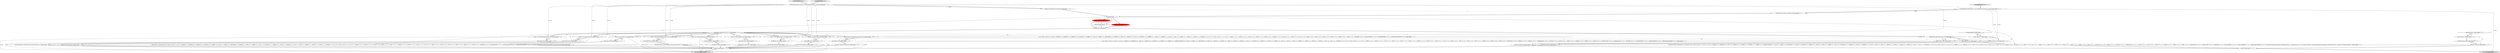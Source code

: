 digraph {
51 [style = filled, label = "getInterpreter().adaptivePredict(_input,40,_ctx)@@@9@@@['0', '0', '1']", fillcolor = white, shape = diamond image = "AAA0AAABBB3BBB"];
29 [style = filled, label = "int _la@@@5@@@['1', '1', '1']", fillcolor = white, shape = ellipse image = "AAA0AAABBB1BBB"];
0 [style = filled, label = "setState(594)@@@7@@@['1', '0', '0']", fillcolor = red, shape = ellipse image = "AAA1AAABBB1BBB"];
11 [style = filled, label = "_localctx = new FunctionContext(_localctx)@@@55@@@['1', '1', '0']", fillcolor = white, shape = ellipse image = "AAA0AAABBB1BBB"];
38 [style = filled, label = "enterOuterAlt(_localctx,4)@@@32@@@['1', '1', '0']", fillcolor = white, shape = ellipse image = "AAA0AAABBB1BBB"];
22 [style = filled, label = "return _localctx@@@101@@@['1', '1', '0']", fillcolor = lightgray, shape = ellipse image = "AAA0AAABBB1BBB"];
41 [style = filled, label = "setState(589)@@@7@@@['0', '1', '0']", fillcolor = red, shape = ellipse image = "AAA1AAABBB2BBB"];
26 [style = filled, label = "(((_la) & ~0x3f) == 0 && ((1L << _la) & ((1L << ANALYZE) | (1L << ANALYZED) | (1L << CATALOGS) | (1L << COLUMNS) | (1L << CURRENT) | (1L << DAY) | (1L << DEBUG) | (1L << EXECUTABLE) | (1L << EXPLAIN) | (1L << FIRST) | (1L << FORMAT) | (1L << FULL) | (1L << FUNCTIONS) | (1L << GRAPHVIZ) | (1L << HOUR) | (1L << INTERVAL) | (1L << LAST) | (1L << LIMIT) | (1L << MAPPED) | (1L << MINUTE) | (1L << MONTH) | (1L << OPTIMIZED))) != 0) || ((((_la - 67)) & ~0x3f) == 0 && ((1L << (_la - 67)) & ((1L << (PARSED - 67)) | (1L << (PHYSICAL - 67)) | (1L << (PLAN - 67)) | (1L << (RLIKE - 67)) | (1L << (QUERY - 67)) | (1L << (SCHEMAS - 67)) | (1L << (SECOND - 67)) | (1L << (SHOW - 67)) | (1L << (SYS - 67)) | (1L << (TABLES - 67)) | (1L << (TEXT - 67)) | (1L << (TYPE - 67)) | (1L << (TYPES - 67)) | (1L << (VERIFY - 67)) | (1L << (YEAR - 67)) | (1L << (IDENTIFIER - 67)) | (1L << (DIGIT_IDENTIFIER - 67)) | (1L << (QUOTED_IDENTIFIER - 67)) | (1L << (BACKQUOTED_IDENTIFIER - 67)))) != 0)@@@43@@@['1', '1', '0']", fillcolor = white, shape = diamond image = "AAA0AAABBB1BBB"];
52 [style = filled, label = "{setState(323)match(T__0)setState(332)_la = _input.LA(1)if ((((_la) & ~0x3f) == 0 && ((1L << _la) & ((1L << T__0) | (1L << ANALYZE) | (1L << ANALYZED) | (1L << CAST) | (1L << CATALOGS) | (1L << COLUMNS) | (1L << CONVERT) | (1L << CURRENT) | (1L << CURRENT_TIMESTAMP) | (1L << DAY) | (1L << DEBUG) | (1L << EXECUTABLE) | (1L << EXISTS) | (1L << EXPLAIN) | (1L << EXTRACT) | (1L << FALSE) | (1L << FIRST) | (1L << FORMAT) | (1L << FULL) | (1L << FUNCTIONS) | (1L << GRAPHVIZ) | (1L << HOUR) | (1L << INTERVAL) | (1L << LAST) | (1L << LEFT) | (1L << LIMIT) | (1L << MAPPED) | (1L << MATCH) | (1L << MINUTE) | (1L << MONTH) | (1L << NOT) | (1L << NULL) | (1L << OPTIMIZED))) != 0) || ((((_la - 67)) & ~0x3f) == 0 && ((1L << (_la - 67)) & ((1L << (PARSED - 67)) | (1L << (PHYSICAL - 67)) | (1L << (PLAN - 67)) | (1L << (RIGHT - 67)) | (1L << (RLIKE - 67)) | (1L << (QUERY - 67)) | (1L << (SCHEMAS - 67)) | (1L << (SECOND - 67)) | (1L << (SHOW - 67)) | (1L << (SYS - 67)) | (1L << (TABLES - 67)) | (1L << (TEXT - 67)) | (1L << (TRUE - 67)) | (1L << (TYPE - 67)) | (1L << (TYPES - 67)) | (1L << (VERIFY - 67)) | (1L << (YEAR - 67)) | (1L << (FUNCTION_ESC - 67)) | (1L << (DATE_ESC - 67)) | (1L << (TIME_ESC - 67)) | (1L << (TIMESTAMP_ESC - 67)) | (1L << (GUID_ESC - 67)) | (1L << (PLUS - 67)) | (1L << (MINUS - 67)) | (1L << (ASTERISK - 67)) | (1L << (PARAM - 67)) | (1L << (STRING - 67)) | (1L << (INTEGER_VALUE - 67)) | (1L << (DECIMAL_VALUE - 67)) | (1L << (IDENTIFIER - 67)) | (1L << (DIGIT_IDENTIFIER - 67)) | (1L << (QUOTED_IDENTIFIER - 67)) | (1L << (BACKQUOTED_IDENTIFIER - 67)))) != 0)) {{setState(324)expression()setState(329)_errHandler.sync(this)_la = _input.LA(1)while (_la == T__2) {{{setState(325)match(T__2)setState(326)expression()}}setState(331)_errHandler.sync(this)_la = _input.LA(1)}}}setState(334)match(T__1)}@@@11@@@['0', '0', '1']", fillcolor = white, shape = ellipse image = "AAA0AAABBB3BBB"];
31 [style = filled, label = "_errHandler.recover(this,re)@@@96@@@['1', '1', '0']", fillcolor = white, shape = ellipse image = "AAA0AAABBB1BBB"];
13 [style = filled, label = "{setState(579)functionExpression()}@@@57@@@['1', '1', '0']", fillcolor = white, shape = ellipse image = "AAA0AAABBB1BBB"];
18 [style = filled, label = "enterOuterAlt(_localctx,2)@@@18@@@['1', '1', '0']", fillcolor = white, shape = ellipse image = "AAA0AAABBB1BBB"];
20 [style = filled, label = "{setState(585)match(T__0)setState(586)expression()setState(587)match(T__1)}@@@82@@@['1', '1', '0']", fillcolor = white, shape = ellipse image = "AAA0AAABBB1BBB"];
33 [style = filled, label = "primaryExpression['1', '0', '0']", fillcolor = lightgray, shape = diamond image = "AAA0AAABBB1BBB"];
25 [style = filled, label = "enterOuterAlt(_localctx,3)@@@25@@@['1', '1', '0']", fillcolor = white, shape = ellipse image = "AAA0AAABBB1BBB"];
40 [style = filled, label = "enterOuterAlt(_localctx,5)@@@39@@@['1', '1', '0']", fillcolor = white, shape = ellipse image = "AAA0AAABBB1BBB"];
42 [style = filled, label = "primaryExpression['0', '1', '0']", fillcolor = lightgray, shape = diamond image = "AAA0AAABBB2BBB"];
49 [style = filled, label = "enterOuterAlt(_localctx,2)@@@42@@@['0', '0', '1']", fillcolor = white, shape = ellipse image = "AAA0AAABBB3BBB"];
19 [style = filled, label = "_localctx = new ConstantDefaultContext(_localctx)@@@31@@@['1', '1', '0']", fillcolor = white, shape = ellipse image = "AAA0AAABBB1BBB"];
21 [style = filled, label = "PrimaryExpressionContext _localctx = new PrimaryExpressionContext(_ctx,getState())@@@3@@@['1', '1', '0']", fillcolor = white, shape = ellipse image = "AAA0AAABBB1BBB"];
23 [style = filled, label = "{setState(569)castExpression()}@@@12@@@['1', '1', '0']", fillcolor = white, shape = ellipse image = "AAA0AAABBB1BBB"];
15 [style = filled, label = "enterOuterAlt(_localctx,7)@@@63@@@['1', '1', '0']", fillcolor = white, shape = ellipse image = "AAA0AAABBB1BBB"];
54 [style = filled, label = "_errHandler.recover(this,re)@@@53@@@['0', '0', '1']", fillcolor = white, shape = ellipse image = "AAA0AAABBB3BBB"];
8 [style = filled, label = "getInterpreter().adaptivePredict(_input,79,_ctx)@@@9@@@['1', '1', '0']", fillcolor = white, shape = diamond image = "AAA0AAABBB1BBB"];
17 [style = filled, label = "_localctx = new ExtractContext(_localctx)@@@17@@@['1', '1', '0']", fillcolor = white, shape = ellipse image = "AAA0AAABBB1BBB"];
50 [style = filled, label = "enterRule(_localctx,24,RULE_groupingExpressions)@@@4@@@['0', '0', '1']", fillcolor = white, shape = ellipse image = "AAA0AAABBB3BBB"];
46 [style = filled, label = "{exitRule()}@@@55@@@['0', '0', '1']", fillcolor = white, shape = ellipse image = "AAA0AAABBB3BBB"];
53 [style = filled, label = "RecognitionException re@@@50@@@['0', '0', '1']", fillcolor = white, shape = diamond image = "AAA0AAABBB3BBB"];
6 [style = filled, label = "enterRule(_localctx,60,RULE_primaryExpression)@@@4@@@['1', '1', '0']", fillcolor = white, shape = ellipse image = "AAA0AAABBB1BBB"];
28 [style = filled, label = "_localctx = new CurrentDateTimeFunctionContext(_localctx)@@@24@@@['1', '1', '0']", fillcolor = white, shape = ellipse image = "AAA0AAABBB1BBB"];
43 [style = filled, label = "_errHandler.reportError(this,re)@@@52@@@['0', '0', '1']", fillcolor = white, shape = ellipse image = "AAA0AAABBB3BBB"];
56 [style = filled, label = "setState(336)@@@7@@@['0', '0', '1']", fillcolor = white, shape = ellipse image = "AAA0AAABBB3BBB"];
37 [style = filled, label = "enterOuterAlt(_localctx,8)@@@74@@@['1', '1', '0']", fillcolor = white, shape = ellipse image = "AAA0AAABBB1BBB"];
24 [style = filled, label = "enterOuterAlt(_localctx,9)@@@81@@@['1', '1', '0']", fillcolor = white, shape = ellipse image = "AAA0AAABBB1BBB"];
16 [style = filled, label = "_localctx = new ParenthesizedExpressionContext(_localctx)@@@80@@@['1', '1', '0']", fillcolor = white, shape = ellipse image = "AAA0AAABBB1BBB"];
5 [style = filled, label = "{setState(570)extractExpression()}@@@19@@@['1', '1', '0']", fillcolor = white, shape = ellipse image = "AAA0AAABBB1BBB"];
32 [style = filled, label = "RecognitionException re@@@93@@@['1', '1', '0']", fillcolor = white, shape = diamond image = "AAA0AAABBB1BBB"];
44 [style = filled, label = "groupingExpressions['0', '0', '1']", fillcolor = lightgray, shape = diamond image = "AAA0AAABBB3BBB"];
58 [style = filled, label = "GroupingExpressionsContext _localctx = new GroupingExpressionsContext(_ctx,getState())@@@3@@@['0', '0', '1']", fillcolor = white, shape = ellipse image = "AAA0AAABBB3BBB"];
55 [style = filled, label = "enterOuterAlt(_localctx,1)@@@10@@@['0', '0', '1']", fillcolor = white, shape = ellipse image = "AAA0AAABBB3BBB"];
14 [style = filled, label = "enterOuterAlt(_localctx,6)@@@56@@@['1', '1', '0']", fillcolor = white, shape = ellipse image = "AAA0AAABBB1BBB"];
35 [style = filled, label = "_localctx = new SubqueryExpressionContext(_localctx)@@@62@@@['1', '1', '0']", fillcolor = white, shape = ellipse image = "AAA0AAABBB1BBB"];
34 [style = filled, label = "{setState(584)qualifiedName()}@@@75@@@['1', '1', '0']", fillcolor = white, shape = ellipse image = "AAA0AAABBB1BBB"];
12 [style = filled, label = "enterOuterAlt(_localctx,1)@@@11@@@['1', '1', '0']", fillcolor = white, shape = ellipse image = "AAA0AAABBB1BBB"];
1 [style = filled, label = "_localctx.exception = re@@@94@@@['1', '1', '0']", fillcolor = white, shape = ellipse image = "AAA0AAABBB1BBB"];
3 [style = filled, label = "_localctx = new DereferenceContext(_localctx)@@@73@@@['1', '1', '0']", fillcolor = white, shape = ellipse image = "AAA0AAABBB1BBB"];
10 [style = filled, label = "_localctx = new CastContext(_localctx)@@@10@@@['1', '1', '0']", fillcolor = white, shape = ellipse image = "AAA0AAABBB1BBB"];
4 [style = filled, label = "_errHandler.reportError(this,re)@@@95@@@['1', '1', '0']", fillcolor = white, shape = ellipse image = "AAA0AAABBB1BBB"];
27 [style = filled, label = "_errHandler.sync(this)@@@8@@@['1', '1', '1']", fillcolor = white, shape = ellipse image = "AAA0AAABBB1BBB"];
9 [style = filled, label = "{exitRule()}@@@98@@@['1', '1', '0']", fillcolor = white, shape = ellipse image = "AAA0AAABBB1BBB"];
45 [style = filled, label = "_localctx.exception = re@@@51@@@['0', '0', '1']", fillcolor = white, shape = ellipse image = "AAA0AAABBB3BBB"];
2 [style = filled, label = "_localctx = new StarContext(_localctx)@@@38@@@['1', '1', '0']", fillcolor = white, shape = ellipse image = "AAA0AAABBB1BBB"];
48 [style = filled, label = "return _localctx@@@58@@@['0', '0', '1']", fillcolor = lightgray, shape = ellipse image = "AAA0AAABBB3BBB"];
30 [style = filled, label = "{setState(571)builtinDateTimeFunction()}@@@26@@@['1', '1', '0']", fillcolor = white, shape = ellipse image = "AAA0AAABBB1BBB"];
39 [style = filled, label = "{setState(572)constant()}@@@33@@@['1', '1', '0']", fillcolor = white, shape = ellipse image = "AAA0AAABBB1BBB"];
57 [style = filled, label = "{setState(335)expression()}@@@43@@@['0', '0', '1']", fillcolor = white, shape = ellipse image = "AAA0AAABBB3BBB"];
36 [style = filled, label = "{setState(580)match(T__0)setState(581)query()setState(582)match(T__1)}@@@64@@@['1', '1', '0']", fillcolor = white, shape = ellipse image = "AAA0AAABBB1BBB"];
47 [style = filled, label = "(((_la) & ~0x3f) == 0 && ((1L << _la) & ((1L << T__0) | (1L << ANALYZE) | (1L << ANALYZED) | (1L << CAST) | (1L << CATALOGS) | (1L << COLUMNS) | (1L << CONVERT) | (1L << CURRENT) | (1L << CURRENT_TIMESTAMP) | (1L << DAY) | (1L << DEBUG) | (1L << EXECUTABLE) | (1L << EXISTS) | (1L << EXPLAIN) | (1L << EXTRACT) | (1L << FALSE) | (1L << FIRST) | (1L << FORMAT) | (1L << FULL) | (1L << FUNCTIONS) | (1L << GRAPHVIZ) | (1L << HOUR) | (1L << INTERVAL) | (1L << LAST) | (1L << LEFT) | (1L << LIMIT) | (1L << MAPPED) | (1L << MATCH) | (1L << MINUTE) | (1L << MONTH) | (1L << NOT) | (1L << NULL) | (1L << OPTIMIZED))) != 0) || ((((_la - 67)) & ~0x3f) == 0 && ((1L << (_la - 67)) & ((1L << (PARSED - 67)) | (1L << (PHYSICAL - 67)) | (1L << (PLAN - 67)) | (1L << (RIGHT - 67)) | (1L << (RLIKE - 67)) | (1L << (QUERY - 67)) | (1L << (SCHEMAS - 67)) | (1L << (SECOND - 67)) | (1L << (SHOW - 67)) | (1L << (SYS - 67)) | (1L << (TABLES - 67)) | (1L << (TEXT - 67)) | (1L << (TRUE - 67)) | (1L << (TYPE - 67)) | (1L << (TYPES - 67)) | (1L << (VERIFY - 67)) | (1L << (YEAR - 67)) | (1L << (FUNCTION_ESC - 67)) | (1L << (DATE_ESC - 67)) | (1L << (TIME_ESC - 67)) | (1L << (TIMESTAMP_ESC - 67)) | (1L << (GUID_ESC - 67)) | (1L << (PLUS - 67)) | (1L << (MINUS - 67)) | (1L << (ASTERISK - 67)) | (1L << (PARAM - 67)) | (1L << (STRING - 67)) | (1L << (INTEGER_VALUE - 67)) | (1L << (DECIMAL_VALUE - 67)) | (1L << (IDENTIFIER - 67)) | (1L << (DIGIT_IDENTIFIER - 67)) | (1L << (QUOTED_IDENTIFIER - 67)) | (1L << (BACKQUOTED_IDENTIFIER - 67)))) != 0)@@@16@@@['0', '0', '1']", fillcolor = white, shape = diamond image = "AAA0AAABBB3BBB"];
7 [style = filled, label = "{setState(576)_la = _input.LA(1)if ((((_la) & ~0x3f) == 0 && ((1L << _la) & ((1L << ANALYZE) | (1L << ANALYZED) | (1L << CATALOGS) | (1L << COLUMNS) | (1L << CURRENT) | (1L << DAY) | (1L << DEBUG) | (1L << EXECUTABLE) | (1L << EXPLAIN) | (1L << FIRST) | (1L << FORMAT) | (1L << FULL) | (1L << FUNCTIONS) | (1L << GRAPHVIZ) | (1L << HOUR) | (1L << INTERVAL) | (1L << LAST) | (1L << LIMIT) | (1L << MAPPED) | (1L << MINUTE) | (1L << MONTH) | (1L << OPTIMIZED))) != 0) || ((((_la - 67)) & ~0x3f) == 0 && ((1L << (_la - 67)) & ((1L << (PARSED - 67)) | (1L << (PHYSICAL - 67)) | (1L << (PLAN - 67)) | (1L << (RLIKE - 67)) | (1L << (QUERY - 67)) | (1L << (SCHEMAS - 67)) | (1L << (SECOND - 67)) | (1L << (SHOW - 67)) | (1L << (SYS - 67)) | (1L << (TABLES - 67)) | (1L << (TEXT - 67)) | (1L << (TYPE - 67)) | (1L << (TYPES - 67)) | (1L << (VERIFY - 67)) | (1L << (YEAR - 67)) | (1L << (IDENTIFIER - 67)) | (1L << (DIGIT_IDENTIFIER - 67)) | (1L << (QUOTED_IDENTIFIER - 67)) | (1L << (BACKQUOTED_IDENTIFIER - 67)))) != 0)) {{setState(573)qualifiedName()setState(574)match(DOT)}}setState(578)match(ASTERISK)}@@@40@@@['1', '1', '0']", fillcolor = white, shape = ellipse image = "AAA0AAABBB1BBB"];
8->16 [style = bold, label=""];
8->10 [style = bold, label=""];
8->28 [style = dotted, label="true"];
58->50 [style = bold, label=""];
2->22 [style = solid, label="_localctx"];
34->9 [style = bold, label=""];
5->9 [style = bold, label=""];
11->14 [style = bold, label=""];
11->14 [style = solid, label="_localctx"];
31->9 [style = bold, label=""];
39->9 [style = bold, label=""];
20->9 [style = bold, label=""];
28->25 [style = solid, label="_localctx"];
58->50 [style = solid, label="_localctx"];
25->30 [style = bold, label=""];
56->27 [style = bold, label=""];
8->16 [style = dotted, label="true"];
29->0 [style = bold, label=""];
21->19 [style = solid, label="_localctx"];
29->56 [style = bold, label=""];
51->47 [style = dotted, label="true"];
46->48 [style = bold, label=""];
38->39 [style = bold, label=""];
58->49 [style = solid, label="_localctx"];
8->37 [style = dotted, label="true"];
6->29 [style = bold, label=""];
7->9 [style = bold, label=""];
21->17 [style = solid, label="_localctx"];
35->15 [style = solid, label="_localctx"];
45->43 [style = bold, label=""];
10->12 [style = bold, label=""];
8->51 [style = dashed, label="0"];
6->50 [style = dashed, label="0"];
51->55 [style = dotted, label="true"];
19->38 [style = solid, label="_localctx"];
28->25 [style = bold, label=""];
10->22 [style = solid, label="_localctx"];
3->22 [style = solid, label="_localctx"];
27->51 [style = bold, label=""];
42->21 [style = bold, label=""];
53->43 [style = dotted, label="true"];
21->3 [style = solid, label="_localctx"];
8->11 [style = bold, label=""];
8->38 [style = dotted, label="true"];
57->46 [style = bold, label=""];
50->29 [style = bold, label=""];
8->28 [style = bold, label=""];
1->4 [style = bold, label=""];
36->9 [style = bold, label=""];
54->46 [style = bold, label=""];
16->22 [style = solid, label="_localctx"];
8->17 [style = dotted, label="true"];
21->6 [style = solid, label="_localctx"];
8->40 [style = dotted, label="true"];
21->10 [style = solid, label="_localctx"];
24->20 [style = bold, label=""];
2->40 [style = solid, label="_localctx"];
8->17 [style = bold, label=""];
21->35 [style = solid, label="_localctx"];
58->48 [style = solid, label="_localctx"];
0->41 [style = dashed, label="0"];
8->12 [style = dotted, label="true"];
8->14 [style = dotted, label="true"];
21->11 [style = solid, label="_localctx"];
8->18 [style = dotted, label="true"];
29->7 [style = solid, label="_la"];
21->28 [style = solid, label="_localctx"];
19->38 [style = bold, label=""];
27->8 [style = bold, label=""];
32->31 [style = dotted, label="true"];
8->19 [style = dotted, label="true"];
15->36 [style = bold, label=""];
9->22 [style = bold, label=""];
8->25 [style = dotted, label="true"];
11->22 [style = solid, label="_localctx"];
10->55 [style = dashed, label="0"];
41->27 [style = bold, label=""];
17->18 [style = solid, label="_localctx"];
3->37 [style = bold, label=""];
52->46 [style = bold, label=""];
32->4 [style = dotted, label="true"];
35->15 [style = bold, label=""];
8->35 [style = dotted, label="true"];
0->56 [style = dashed, label="0"];
8->2 [style = dotted, label="true"];
16->24 [style = bold, label=""];
8->3 [style = bold, label=""];
51->49 [style = dotted, label="true"];
8->15 [style = dotted, label="true"];
30->9 [style = bold, label=""];
53->45 [style = dotted, label="true"];
28->22 [style = solid, label="_localctx"];
8->35 [style = bold, label=""];
8->3 [style = dotted, label="true"];
8->24 [style = dotted, label="true"];
4->31 [style = bold, label=""];
8->2 [style = bold, label=""];
17->22 [style = solid, label="_localctx"];
32->1 [style = bold, label=""];
8->11 [style = dotted, label="true"];
13->9 [style = bold, label=""];
14->13 [style = bold, label=""];
55->52 [style = bold, label=""];
43->54 [style = bold, label=""];
32->1 [style = dotted, label="true"];
8->26 [style = dotted, label="true"];
3->37 [style = solid, label="_localctx"];
21->6 [style = bold, label=""];
29->52 [style = solid, label="_la"];
0->27 [style = bold, label=""];
8->19 [style = bold, label=""];
21->58 [style = dashed, label="0"];
29->41 [style = bold, label=""];
2->40 [style = bold, label=""];
51->49 [style = bold, label=""];
8->10 [style = dotted, label="true"];
19->22 [style = solid, label="_localctx"];
40->7 [style = bold, label=""];
21->16 [style = solid, label="_localctx"];
51->55 [style = bold, label=""];
18->5 [style = bold, label=""];
37->34 [style = bold, label=""];
3->49 [style = dashed, label="0"];
58->55 [style = solid, label="_localctx"];
35->22 [style = solid, label="_localctx"];
44->58 [style = bold, label=""];
12->23 [style = bold, label=""];
10->12 [style = solid, label="_localctx"];
53->54 [style = dotted, label="true"];
49->57 [style = bold, label=""];
33->21 [style = bold, label=""];
23->9 [style = bold, label=""];
53->45 [style = bold, label=""];
17->18 [style = bold, label=""];
16->24 [style = solid, label="_localctx"];
21->2 [style = solid, label="_localctx"];
}
